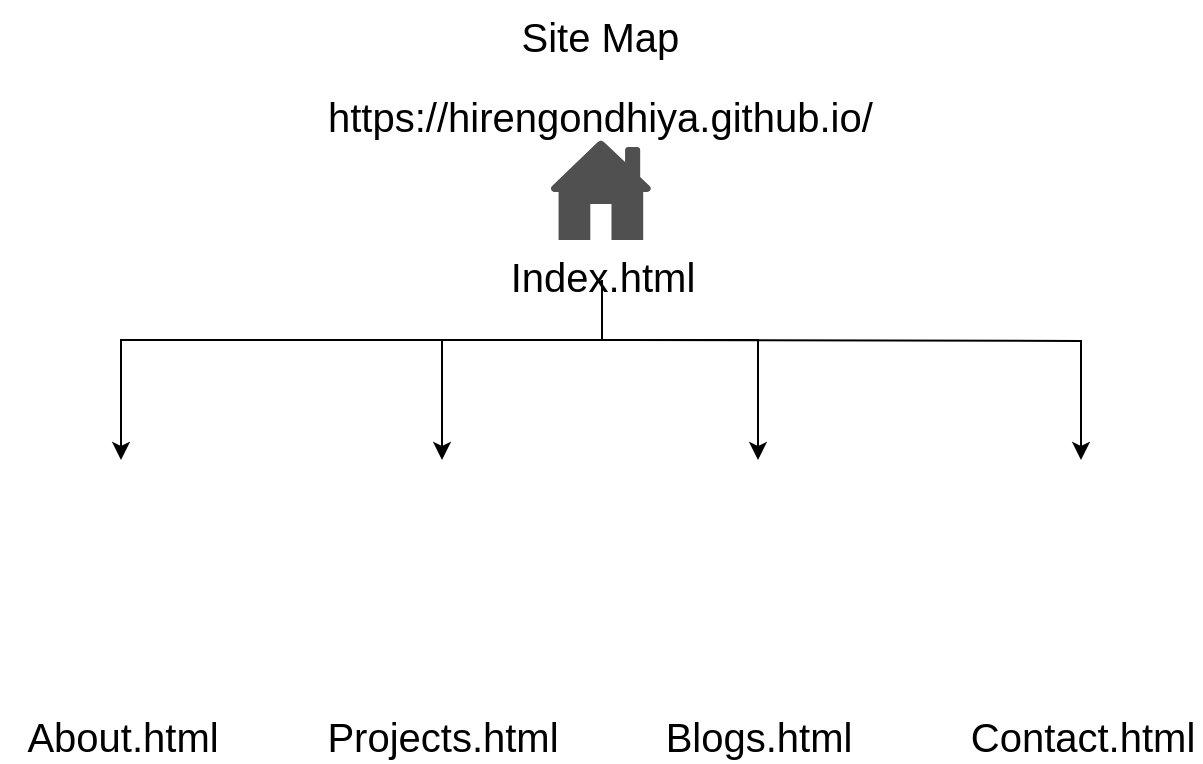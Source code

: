 <mxfile version="12.4.3" type="github" pages="1"><diagram id="Ywn3MmMdWa0VHt4r2IpN" name="Page-1"><mxGraphModel dx="932" dy="600" grid="1" gridSize="10" guides="1" tooltips="1" connect="1" arrows="1" fold="1" page="1" pageScale="1" pageWidth="827" pageHeight="1169" math="0" shadow="0"><root><mxCell id="0"/><mxCell id="1" parent="0"/><mxCell id="Nj9hIK9nNlG0kNTi619n-14" style="edgeStyle=orthogonalEdgeStyle;rounded=0;orthogonalLoop=1;jettySize=auto;html=1;entryX=0.5;entryY=0;entryDx=0;entryDy=0;" edge="1" parent="1" target="Nj9hIK9nNlG0kNTi619n-2"><mxGeometry relative="1" as="geometry"><mxPoint x="419" y="180" as="sourcePoint"/><Array as="points"><mxPoint x="419" y="210"/><mxPoint x="179" y="210"/></Array></mxGeometry></mxCell><mxCell id="Nj9hIK9nNlG0kNTi619n-15" style="edgeStyle=orthogonalEdgeStyle;rounded=0;orthogonalLoop=1;jettySize=auto;html=1;" edge="1" parent="1" target="Nj9hIK9nNlG0kNTi619n-10"><mxGeometry relative="1" as="geometry"><mxPoint x="419" y="190" as="sourcePoint"/><Array as="points"><mxPoint x="419" y="210"/><mxPoint x="339" y="210"/></Array></mxGeometry></mxCell><mxCell id="Nj9hIK9nNlG0kNTi619n-16" style="edgeStyle=orthogonalEdgeStyle;rounded=0;orthogonalLoop=1;jettySize=auto;html=1;entryX=0.5;entryY=0;entryDx=0;entryDy=0;" edge="1" parent="1" target="Nj9hIK9nNlG0kNTi619n-11"><mxGeometry relative="1" as="geometry"><mxPoint x="419" y="190" as="sourcePoint"/><Array as="points"><mxPoint x="419" y="210"/><mxPoint x="497" y="210"/></Array></mxGeometry></mxCell><mxCell id="Nj9hIK9nNlG0kNTi619n-17" style="edgeStyle=orthogonalEdgeStyle;rounded=0;orthogonalLoop=1;jettySize=auto;html=1;" edge="1" parent="1" target="Nj9hIK9nNlG0kNTi619n-8"><mxGeometry relative="1" as="geometry"><mxPoint x="430" y="210" as="sourcePoint"/></mxGeometry></mxCell><mxCell id="Nj9hIK9nNlG0kNTi619n-1" value="&lt;font style=&quot;font-size: 20px&quot;&gt;Index.html&lt;/font&gt;" style="pointerEvents=1;shadow=0;dashed=0;html=1;strokeColor=none;fillColor=#505050;labelPosition=center;verticalLabelPosition=bottom;verticalAlign=top;outlineConnect=0;align=center;shape=mxgraph.office.concepts.home;" vertex="1" parent="1"><mxGeometry x="393" y="110" width="51" height="50" as="geometry"/></mxCell><mxCell id="Nj9hIK9nNlG0kNTi619n-2" value="&lt;font style=&quot;font-size: 20px&quot;&gt;About.html&lt;/font&gt;" style="shape=image;html=1;verticalAlign=top;verticalLabelPosition=bottom;labelBackgroundColor=#ffffff;imageAspect=0;aspect=fixed;image=https://cdn2.iconfinder.com/data/icons/free-1/128/Page__web__web_page-128.png" vertex="1" parent="1"><mxGeometry x="118.5" y="270" width="120" height="120" as="geometry"/></mxCell><mxCell id="Nj9hIK9nNlG0kNTi619n-8" value="&lt;font style=&quot;font-size: 20px&quot;&gt;Contact.html&lt;/font&gt;" style="shape=image;html=1;verticalAlign=top;verticalLabelPosition=bottom;labelBackgroundColor=#ffffff;imageAspect=0;aspect=fixed;image=https://cdn2.iconfinder.com/data/icons/free-1/128/Page__web__web_page-128.png" vertex="1" parent="1"><mxGeometry x="598.5" y="270" width="120" height="120" as="geometry"/></mxCell><mxCell id="Nj9hIK9nNlG0kNTi619n-10" value="Projects.html" style="shape=image;html=1;verticalAlign=top;verticalLabelPosition=bottom;labelBackgroundColor=#ffffff;imageAspect=0;aspect=fixed;image=https://cdn2.iconfinder.com/data/icons/free-1/128/Page__web__web_page-128.png;fontSize=20;" vertex="1" parent="1"><mxGeometry x="278.5" y="270" width="120" height="120" as="geometry"/></mxCell><mxCell id="Nj9hIK9nNlG0kNTi619n-11" value="&lt;font style=&quot;font-size: 20px&quot;&gt;Blogs.html&lt;/font&gt;" style="shape=image;html=1;verticalAlign=top;verticalLabelPosition=bottom;labelBackgroundColor=#ffffff;imageAspect=0;aspect=fixed;image=https://cdn2.iconfinder.com/data/icons/free-1/128/Page__web__web_page-128.png" vertex="1" parent="1"><mxGeometry x="437" y="270" width="120" height="120" as="geometry"/></mxCell><UserObject label="&lt;font style=&quot;font-size: 20px&quot;&gt;https://hirengondhiya.github.io/&lt;/font&gt;" link="https://hirengondhiya.github.io/" id="Nj9hIK9nNlG0kNTi619n-21"><mxCell style="text;html=1;" vertex="1" parent="1"><mxGeometry x="280.25" y="80" width="276.5" height="30" as="geometry"/></mxCell></UserObject><mxCell id="Nj9hIK9nNlG0kNTi619n-25" value="Site Map" style="text;strokeColor=none;fillColor=none;align=left;verticalAlign=top;spacingLeft=4;spacingRight=4;overflow=hidden;rotatable=0;points=[[0,0.5],[1,0.5]];portConstraint=eastwest;fontSize=20;" vertex="1" parent="1"><mxGeometry x="372.75" y="40" width="91.5" height="26" as="geometry"/></mxCell></root></mxGraphModel></diagram></mxfile>